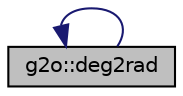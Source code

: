 digraph "g2o::deg2rad"
{
  edge [fontname="Helvetica",fontsize="10",labelfontname="Helvetica",labelfontsize="10"];
  node [fontname="Helvetica",fontsize="10",shape=record];
  rankdir="LR";
  Node13 [label="g2o::deg2rad",height=0.2,width=0.4,color="black", fillcolor="grey75", style="filled", fontcolor="black"];
  Node13 -> Node13 [dir="back",color="midnightblue",fontsize="10",style="solid",fontname="Helvetica"];
}
